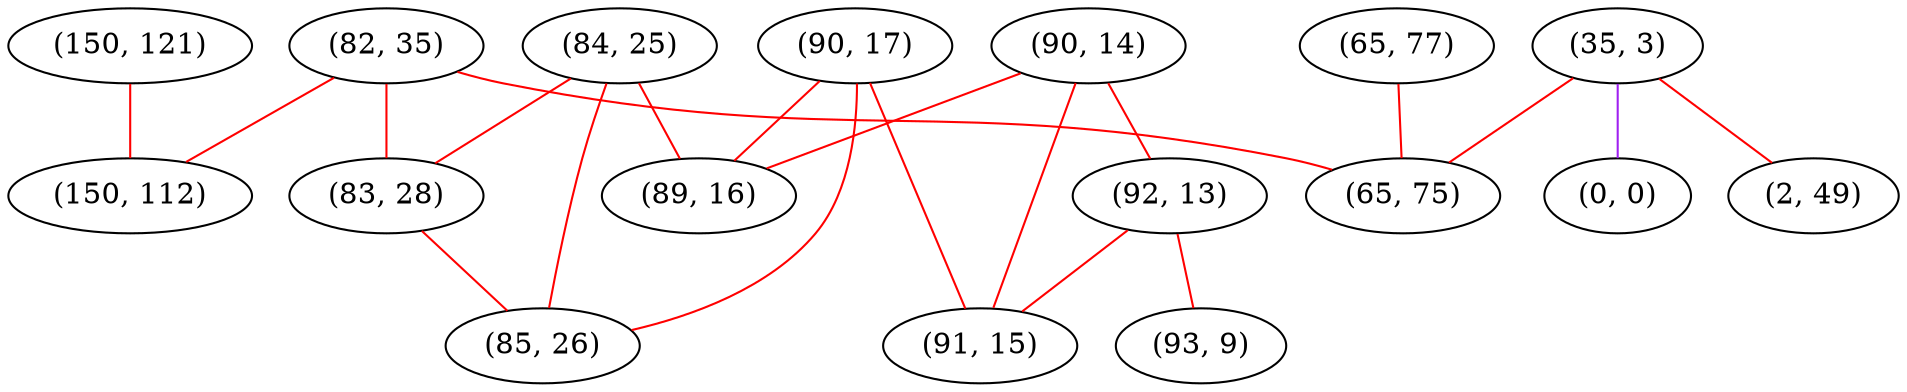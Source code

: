 graph "" {
"(150, 121)";
"(90, 14)";
"(82, 35)";
"(35, 3)";
"(65, 77)";
"(150, 112)";
"(84, 25)";
"(92, 13)";
"(93, 9)";
"(0, 0)";
"(90, 17)";
"(91, 15)";
"(89, 16)";
"(83, 28)";
"(85, 26)";
"(65, 75)";
"(2, 49)";
"(150, 121)" -- "(150, 112)"  [color=red, key=0, weight=1];
"(90, 14)" -- "(92, 13)"  [color=red, key=0, weight=1];
"(90, 14)" -- "(91, 15)"  [color=red, key=0, weight=1];
"(90, 14)" -- "(89, 16)"  [color=red, key=0, weight=1];
"(82, 35)" -- "(65, 75)"  [color=red, key=0, weight=1];
"(82, 35)" -- "(83, 28)"  [color=red, key=0, weight=1];
"(82, 35)" -- "(150, 112)"  [color=red, key=0, weight=1];
"(35, 3)" -- "(0, 0)"  [color=purple, key=0, weight=4];
"(35, 3)" -- "(65, 75)"  [color=red, key=0, weight=1];
"(35, 3)" -- "(2, 49)"  [color=red, key=0, weight=1];
"(65, 77)" -- "(65, 75)"  [color=red, key=0, weight=1];
"(84, 25)" -- "(85, 26)"  [color=red, key=0, weight=1];
"(84, 25)" -- "(89, 16)"  [color=red, key=0, weight=1];
"(84, 25)" -- "(83, 28)"  [color=red, key=0, weight=1];
"(92, 13)" -- "(91, 15)"  [color=red, key=0, weight=1];
"(92, 13)" -- "(93, 9)"  [color=red, key=0, weight=1];
"(90, 17)" -- "(91, 15)"  [color=red, key=0, weight=1];
"(90, 17)" -- "(89, 16)"  [color=red, key=0, weight=1];
"(90, 17)" -- "(85, 26)"  [color=red, key=0, weight=1];
"(83, 28)" -- "(85, 26)"  [color=red, key=0, weight=1];
}
